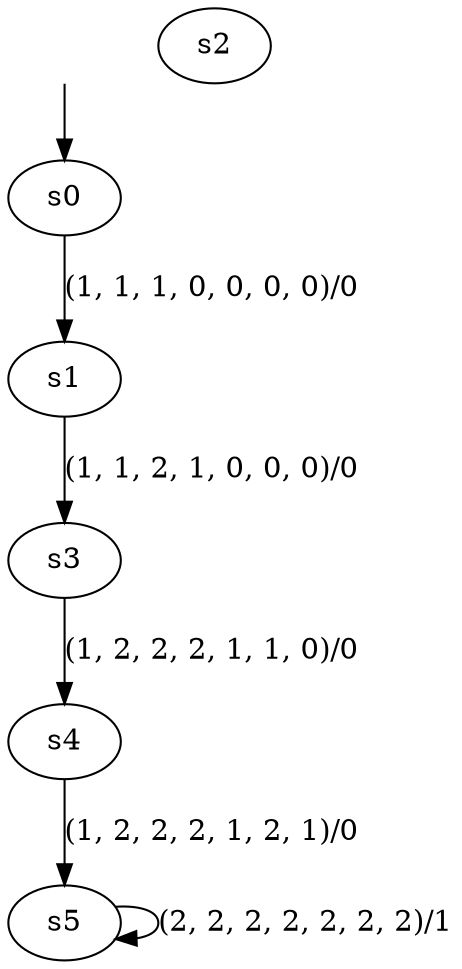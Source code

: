 digraph automaton {
s0 [label="s0"];
s1 [label="s1"];
s2 [label="s2"];
s3 [label="s3"];
s4 [label="s4"];
s5 [label="s5"];
s0 -> s1  [label="(1, 1, 1, 0, 0, 0, 0)/0"];
s1 -> s3  [label="(1, 1, 2, 1, 0, 0, 0)/0"];
s3 -> s4  [label="(1, 2, 2, 2, 1, 1, 0)/0"];
s4 -> s5  [label="(1, 2, 2, 2, 1, 2, 1)/0"];
s5 -> s5  [label="(2, 2, 2, 2, 2, 2, 2)/1"];
__start0 [label="", shape=none];
__start0 -> s0  [label=""];
}
